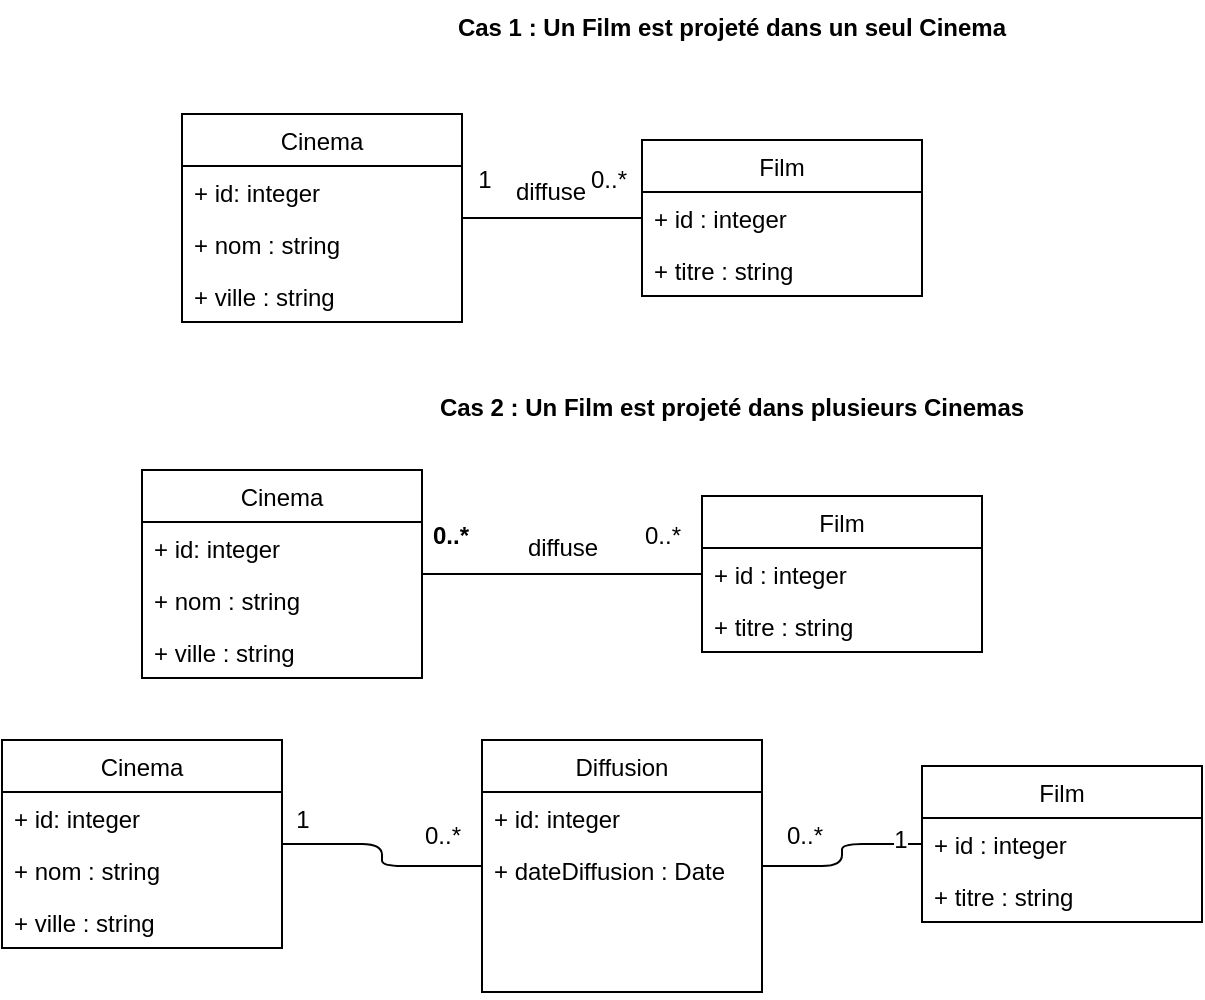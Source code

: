 <mxfile version="12.2.4" pages="1"><diagram id="cY3Ldr1IM5Uo-VfehME_" name="Page-1"><mxGraphModel dx="683" dy="297" grid="1" gridSize="10" guides="1" tooltips="1" connect="1" arrows="1" fold="1" page="1" pageScale="1" pageWidth="850" pageHeight="1100" math="0" shadow="0"><root><mxCell id="0"/><mxCell id="1" parent="0"/><mxCell id="2" value="Cinema" style="swimlane;fontStyle=0;childLayout=stackLayout;horizontal=1;startSize=26;fillColor=none;horizontalStack=0;resizeParent=1;resizeParentMax=0;resizeLast=0;collapsible=1;marginBottom=0;" parent="1" vertex="1"><mxGeometry x="90" y="77" width="140" height="104" as="geometry"/></mxCell><mxCell id="3" value="+ id: integer" style="text;strokeColor=none;fillColor=none;align=left;verticalAlign=top;spacingLeft=4;spacingRight=4;overflow=hidden;rotatable=0;points=[[0,0.5],[1,0.5]];portConstraint=eastwest;" parent="2" vertex="1"><mxGeometry y="26" width="140" height="26" as="geometry"/></mxCell><mxCell id="4" value="+ nom : string" style="text;strokeColor=none;fillColor=none;align=left;verticalAlign=top;spacingLeft=4;spacingRight=4;overflow=hidden;rotatable=0;points=[[0,0.5],[1,0.5]];portConstraint=eastwest;" parent="2" vertex="1"><mxGeometry y="52" width="140" height="26" as="geometry"/></mxCell><mxCell id="5" value="+ ville : string" style="text;strokeColor=none;fillColor=none;align=left;verticalAlign=top;spacingLeft=4;spacingRight=4;overflow=hidden;rotatable=0;points=[[0,0.5],[1,0.5]];portConstraint=eastwest;" parent="2" vertex="1"><mxGeometry y="78" width="140" height="26" as="geometry"/></mxCell><mxCell id="6" value="Film" style="swimlane;fontStyle=0;childLayout=stackLayout;horizontal=1;startSize=26;fillColor=none;horizontalStack=0;resizeParent=1;resizeParentMax=0;resizeLast=0;collapsible=1;marginBottom=0;" parent="1" vertex="1"><mxGeometry x="320" y="90" width="140" height="78" as="geometry"/></mxCell><mxCell id="7" value="+ id : integer" style="text;strokeColor=none;fillColor=none;align=left;verticalAlign=top;spacingLeft=4;spacingRight=4;overflow=hidden;rotatable=0;points=[[0,0.5],[1,0.5]];portConstraint=eastwest;" parent="6" vertex="1"><mxGeometry y="26" width="140" height="26" as="geometry"/></mxCell><mxCell id="8" value="+ titre : string" style="text;strokeColor=none;fillColor=none;align=left;verticalAlign=top;spacingLeft=4;spacingRight=4;overflow=hidden;rotatable=0;points=[[0,0.5],[1,0.5]];portConstraint=eastwest;" parent="6" vertex="1"><mxGeometry y="52" width="140" height="26" as="geometry"/></mxCell><mxCell id="9" value="" style="endArrow=none;html=1;edgeStyle=orthogonalEdgeStyle;" parent="1" source="2" target="6" edge="1"><mxGeometry relative="1" as="geometry"><mxPoint x="70" y="270" as="sourcePoint"/><mxPoint x="230" y="270" as="targetPoint"/></mxGeometry></mxCell><mxCell id="13" value="diffuse" style="text;html=1;resizable=0;points=[];align=center;verticalAlign=middle;labelBackgroundColor=#ffffff;" parent="9" vertex="1" connectable="0"><mxGeometry x="0.074" y="1" relative="1" as="geometry"><mxPoint x="-5" y="-12" as="offset"/></mxGeometry></mxCell><mxCell id="14" value="0..*" style="text;html=1;resizable=0;points=[];align=center;verticalAlign=middle;labelBackgroundColor=#ffffff;" parent="9" vertex="1" connectable="0"><mxGeometry x="0.849" y="2" relative="1" as="geometry"><mxPoint x="-10" y="-17" as="offset"/></mxGeometry></mxCell><mxCell id="15" value="1" style="text;html=1;resizable=0;points=[];align=center;verticalAlign=middle;labelBackgroundColor=#ffffff;" parent="9" vertex="1" connectable="0"><mxGeometry x="-0.893" y="3" relative="1" as="geometry"><mxPoint x="6" y="-16" as="offset"/></mxGeometry></mxCell><mxCell id="12" value="Cas 1 : Un Film est projeté dans un seul Cinema" style="text;align=center;fontStyle=1;verticalAlign=middle;spacingLeft=3;spacingRight=3;strokeColor=none;rotatable=0;points=[[0,0.5],[1,0.5]];portConstraint=eastwest;" parent="1" vertex="1"><mxGeometry x="200" y="20" width="330" height="26" as="geometry"/></mxCell><mxCell id="16" value="Cas 2 : Un Film est projeté dans plusieurs Cinemas" style="text;align=center;fontStyle=1;verticalAlign=middle;spacingLeft=3;spacingRight=3;strokeColor=none;rotatable=0;points=[[0,0.5],[1,0.5]];portConstraint=eastwest;" parent="1" vertex="1"><mxGeometry x="200" y="210" width="330" height="26" as="geometry"/></mxCell><mxCell id="17" value="Cinema" style="swimlane;fontStyle=0;childLayout=stackLayout;horizontal=1;startSize=26;fillColor=none;horizontalStack=0;resizeParent=1;resizeParentMax=0;resizeLast=0;collapsible=1;marginBottom=0;" parent="1" vertex="1"><mxGeometry x="70" y="255" width="140" height="104" as="geometry"/></mxCell><mxCell id="18" value="+ id: integer" style="text;strokeColor=none;fillColor=none;align=left;verticalAlign=top;spacingLeft=4;spacingRight=4;overflow=hidden;rotatable=0;points=[[0,0.5],[1,0.5]];portConstraint=eastwest;" parent="17" vertex="1"><mxGeometry y="26" width="140" height="26" as="geometry"/></mxCell><mxCell id="19" value="+ nom : string" style="text;strokeColor=none;fillColor=none;align=left;verticalAlign=top;spacingLeft=4;spacingRight=4;overflow=hidden;rotatable=0;points=[[0,0.5],[1,0.5]];portConstraint=eastwest;" parent="17" vertex="1"><mxGeometry y="52" width="140" height="26" as="geometry"/></mxCell><mxCell id="20" value="+ ville : string" style="text;strokeColor=none;fillColor=none;align=left;verticalAlign=top;spacingLeft=4;spacingRight=4;overflow=hidden;rotatable=0;points=[[0,0.5],[1,0.5]];portConstraint=eastwest;" parent="17" vertex="1"><mxGeometry y="78" width="140" height="26" as="geometry"/></mxCell><mxCell id="21" value="Film" style="swimlane;fontStyle=0;childLayout=stackLayout;horizontal=1;startSize=26;fillColor=none;horizontalStack=0;resizeParent=1;resizeParentMax=0;resizeLast=0;collapsible=1;marginBottom=0;" parent="1" vertex="1"><mxGeometry x="350" y="268" width="140" height="78" as="geometry"/></mxCell><mxCell id="22" value="+ id : integer" style="text;strokeColor=none;fillColor=none;align=left;verticalAlign=top;spacingLeft=4;spacingRight=4;overflow=hidden;rotatable=0;points=[[0,0.5],[1,0.5]];portConstraint=eastwest;" parent="21" vertex="1"><mxGeometry y="26" width="140" height="26" as="geometry"/></mxCell><mxCell id="23" value="+ titre : string" style="text;strokeColor=none;fillColor=none;align=left;verticalAlign=top;spacingLeft=4;spacingRight=4;overflow=hidden;rotatable=0;points=[[0,0.5],[1,0.5]];portConstraint=eastwest;" parent="21" vertex="1"><mxGeometry y="52" width="140" height="26" as="geometry"/></mxCell><mxCell id="24" value="" style="endArrow=none;html=1;edgeStyle=orthogonalEdgeStyle;" parent="1" source="17" target="21" edge="1"><mxGeometry relative="1" as="geometry"><mxPoint x="80" y="448" as="sourcePoint"/><mxPoint x="240" y="448" as="targetPoint"/></mxGeometry></mxCell><mxCell id="25" value="diffuse" style="text;html=1;resizable=0;points=[];align=center;verticalAlign=middle;labelBackgroundColor=#ffffff;" parent="24" vertex="1" connectable="0"><mxGeometry x="0.074" y="1" relative="1" as="geometry"><mxPoint x="-5" y="-12" as="offset"/></mxGeometry></mxCell><mxCell id="26" value="0..*" style="text;html=1;resizable=0;points=[];align=center;verticalAlign=middle;labelBackgroundColor=#ffffff;" parent="24" vertex="1" connectable="0"><mxGeometry x="0.849" y="2" relative="1" as="geometry"><mxPoint x="-10" y="-17" as="offset"/></mxGeometry></mxCell><mxCell id="27" value="0..*" style="text;html=1;resizable=0;points=[];align=center;verticalAlign=middle;labelBackgroundColor=#ffffff;fontStyle=1" parent="24" vertex="1" connectable="0"><mxGeometry x="-0.893" y="3" relative="1" as="geometry"><mxPoint x="6" y="-16" as="offset"/></mxGeometry></mxCell><mxCell id="28" value="Cinema" style="swimlane;fontStyle=0;childLayout=stackLayout;horizontal=1;startSize=26;fillColor=none;horizontalStack=0;resizeParent=1;resizeParentMax=0;resizeLast=0;collapsible=1;marginBottom=0;" parent="1" vertex="1"><mxGeometry y="390" width="140" height="104" as="geometry"/></mxCell><mxCell id="29" value="+ id: integer" style="text;strokeColor=none;fillColor=none;align=left;verticalAlign=top;spacingLeft=4;spacingRight=4;overflow=hidden;rotatable=0;points=[[0,0.5],[1,0.5]];portConstraint=eastwest;" parent="28" vertex="1"><mxGeometry y="26" width="140" height="26" as="geometry"/></mxCell><mxCell id="30" value="+ nom : string" style="text;strokeColor=none;fillColor=none;align=left;verticalAlign=top;spacingLeft=4;spacingRight=4;overflow=hidden;rotatable=0;points=[[0,0.5],[1,0.5]];portConstraint=eastwest;" parent="28" vertex="1"><mxGeometry y="52" width="140" height="26" as="geometry"/></mxCell><mxCell id="31" value="+ ville : string" style="text;strokeColor=none;fillColor=none;align=left;verticalAlign=top;spacingLeft=4;spacingRight=4;overflow=hidden;rotatable=0;points=[[0,0.5],[1,0.5]];portConstraint=eastwest;" parent="28" vertex="1"><mxGeometry y="78" width="140" height="26" as="geometry"/></mxCell><mxCell id="32" value="Film" style="swimlane;fontStyle=0;childLayout=stackLayout;horizontal=1;startSize=26;fillColor=none;horizontalStack=0;resizeParent=1;resizeParentMax=0;resizeLast=0;collapsible=1;marginBottom=0;" parent="1" vertex="1"><mxGeometry x="460" y="403" width="140" height="78" as="geometry"/></mxCell><mxCell id="33" value="+ id : integer" style="text;strokeColor=none;fillColor=none;align=left;verticalAlign=top;spacingLeft=4;spacingRight=4;overflow=hidden;rotatable=0;points=[[0,0.5],[1,0.5]];portConstraint=eastwest;" parent="32" vertex="1"><mxGeometry y="26" width="140" height="26" as="geometry"/></mxCell><mxCell id="34" value="+ titre : string" style="text;strokeColor=none;fillColor=none;align=left;verticalAlign=top;spacingLeft=4;spacingRight=4;overflow=hidden;rotatable=0;points=[[0,0.5],[1,0.5]];portConstraint=eastwest;" parent="32" vertex="1"><mxGeometry y="52" width="140" height="26" as="geometry"/></mxCell><mxCell id="35" value="" style="endArrow=none;html=1;edgeStyle=orthogonalEdgeStyle;" parent="1" source="28" target="40" edge="1"><mxGeometry relative="1" as="geometry"><mxPoint x="50" y="583" as="sourcePoint"/><mxPoint x="250" y="420" as="targetPoint"/></mxGeometry></mxCell><mxCell id="44" value="0..*" style="text;html=1;resizable=0;points=[];align=center;verticalAlign=middle;labelBackgroundColor=#ffffff;" parent="35" vertex="1" connectable="0"><mxGeometry x="0.718" y="1" relative="1" as="geometry"><mxPoint x="-5" y="-14" as="offset"/></mxGeometry></mxCell><mxCell id="45" value="1" style="text;html=1;resizable=0;points=[];align=center;verticalAlign=middle;labelBackgroundColor=#ffffff;" parent="35" vertex="1" connectable="0"><mxGeometry x="-0.012" y="35" relative="1" as="geometry"><mxPoint x="-75" y="-17" as="offset"/></mxGeometry></mxCell><mxCell id="39" value="" style="endArrow=none;html=1;edgeStyle=orthogonalEdgeStyle;" parent="1" source="40" target="32" edge="1"><mxGeometry relative="1" as="geometry"><mxPoint x="350" y="400" as="sourcePoint"/><mxPoint x="260" y="430" as="targetPoint"/></mxGeometry></mxCell><mxCell id="46" value="1" style="text;html=1;resizable=0;points=[];align=center;verticalAlign=middle;labelBackgroundColor=#ffffff;" parent="39" vertex="1" connectable="0"><mxGeometry x="0.745" y="2" relative="1" as="geometry"><mxPoint as="offset"/></mxGeometry></mxCell><mxCell id="48" value="0..*" style="text;html=1;resizable=0;points=[];align=center;verticalAlign=middle;labelBackgroundColor=#ffffff;" parent="39" vertex="1" connectable="0"><mxGeometry x="-0.772" y="4" relative="1" as="geometry"><mxPoint x="10" y="-11" as="offset"/></mxGeometry></mxCell><mxCell id="40" value="Diffusion" style="swimlane;fontStyle=0;childLayout=stackLayout;horizontal=1;startSize=26;fillColor=none;horizontalStack=0;resizeParent=1;resizeParentMax=0;resizeLast=0;collapsible=1;marginBottom=0;" parent="1" vertex="1"><mxGeometry x="240" y="390" width="140" height="126" as="geometry"/></mxCell><mxCell id="55" value="+ id: integer" style="text;strokeColor=none;fillColor=none;align=left;verticalAlign=top;spacingLeft=4;spacingRight=4;overflow=hidden;rotatable=0;points=[[0,0.5],[1,0.5]];portConstraint=eastwest;" parent="40" vertex="1"><mxGeometry y="26" width="140" height="26" as="geometry"/></mxCell><mxCell id="50" value="+ dateDiffusion : Date" style="text;strokeColor=none;fillColor=none;align=left;verticalAlign=top;spacingLeft=4;spacingRight=4;overflow=hidden;rotatable=0;points=[[0,0.5],[1,0.5]];portConstraint=eastwest;" parent="40" vertex="1"><mxGeometry y="52" width="140" height="74" as="geometry"/></mxCell></root></mxGraphModel></diagram></mxfile>